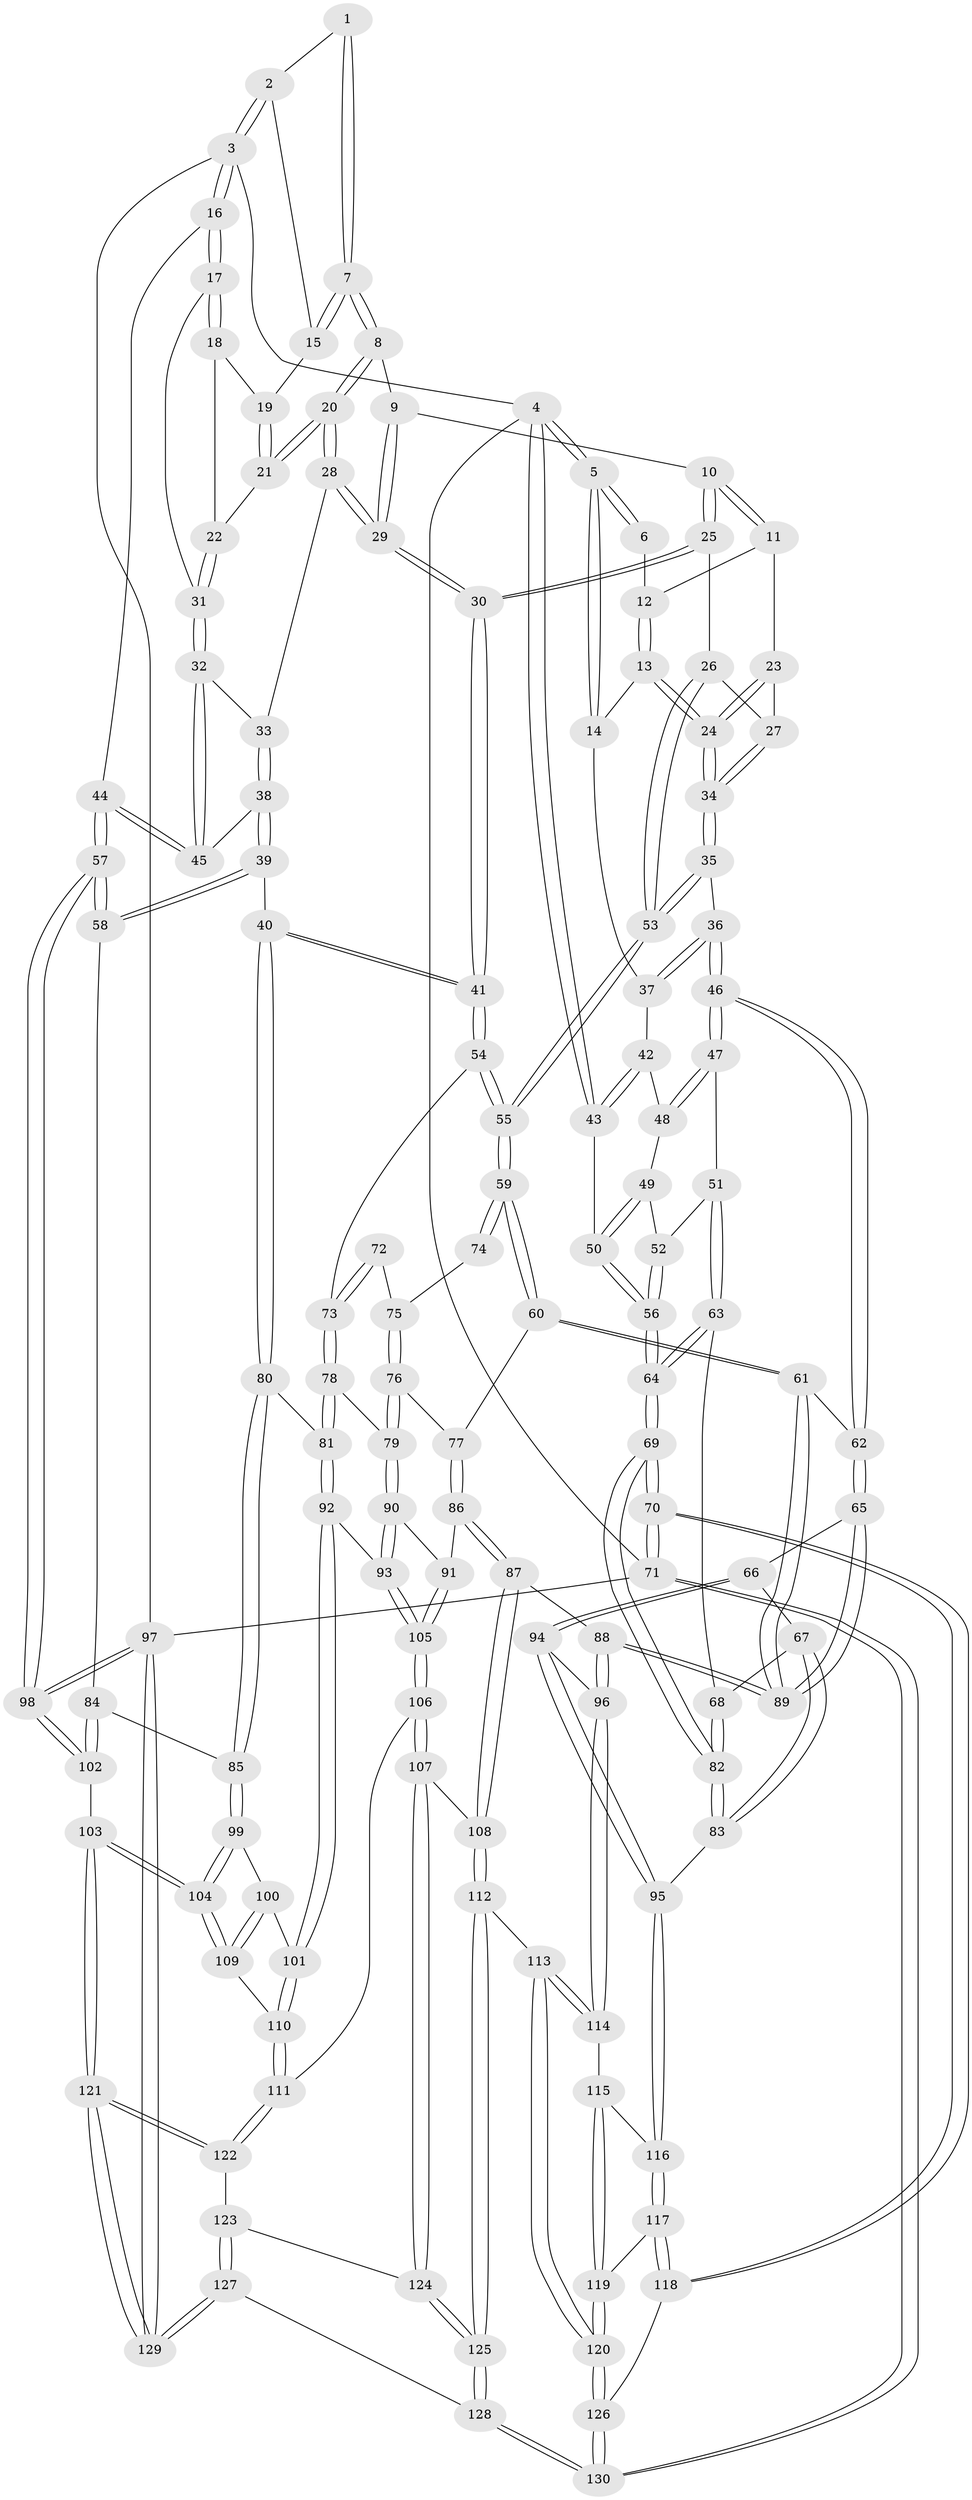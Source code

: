 // Generated by graph-tools (version 1.1) at 2025/02/03/09/25 05:02:11]
// undirected, 130 vertices, 322 edges
graph export_dot {
graph [start="1"]
  node [color=gray90,style=filled];
  1 [pos="+0.6396804835551986+0"];
  2 [pos="+0.9946081716389823+0"];
  3 [pos="+1+0"];
  4 [pos="+0+0"];
  5 [pos="+0+0"];
  6 [pos="+0.45953320275541043+0"];
  7 [pos="+0.6904113650500426+0.06171636913528248"];
  8 [pos="+0.6862188599207257+0.08037601243829294"];
  9 [pos="+0.6361533562657463+0.0998840743116219"];
  10 [pos="+0.626528360510162+0.10185411234473164"];
  11 [pos="+0.5792482717759159+0.07387166206659487"];
  12 [pos="+0.4596522583862893+0"];
  13 [pos="+0.3795647821267546+0.0939056073121771"];
  14 [pos="+0.19837921090574082+0.1059178834709842"];
  15 [pos="+0.8687392017655856+0"];
  16 [pos="+1+0"];
  17 [pos="+0.9239522163859025+0.15164535901199858"];
  18 [pos="+0.8959302088186063+0.10238238568669289"];
  19 [pos="+0.8649978167637301+0"];
  20 [pos="+0.7664533897366784+0.12098830812133797"];
  21 [pos="+0.784191568792123+0.11631457143338478"];
  22 [pos="+0.7891104808305349+0.11988319010136464"];
  23 [pos="+0.5246822571100054+0.12600029643988186"];
  24 [pos="+0.39051560007872715+0.1194166034824392"];
  25 [pos="+0.6100080619538617+0.24077610852977413"];
  26 [pos="+0.5761756926479638+0.24196643483096822"];
  27 [pos="+0.5287587040694892+0.16277002629409282"];
  28 [pos="+0.7306460929048803+0.19933585468225218"];
  29 [pos="+0.7206994741326836+0.20579631671312615"];
  30 [pos="+0.6572697398411963+0.27160537726082584"];
  31 [pos="+0.8801421089551883+0.20965728779349413"];
  32 [pos="+0.8800217729145291+0.21479683968184426"];
  33 [pos="+0.7586325161607907+0.21462612553971513"];
  34 [pos="+0.3952501281187322+0.2292991590716246"];
  35 [pos="+0.3905531460089123+0.2840548126505107"];
  36 [pos="+0.27004984245915786+0.298149784860746"];
  37 [pos="+0.2006365437013171+0.18588225086397955"];
  38 [pos="+0.8181728887887156+0.32093898969269635"];
  39 [pos="+0.7774401454679263+0.41649634503174604"];
  40 [pos="+0.7739416753129115+0.4182963951652565"];
  41 [pos="+0.710832234905142+0.40160890974769553"];
  42 [pos="+0.08857540685795613+0.2384263125519507"];
  43 [pos="+0+0"];
  44 [pos="+1+0.3900513332562947"];
  45 [pos="+0.8821135945824969+0.22596332360114543"];
  46 [pos="+0.20508876800148174+0.3718051885578239"];
  47 [pos="+0.1534528633006983+0.3748644165258234"];
  48 [pos="+0.08864011432512214+0.23919363401443708"];
  49 [pos="+0.041038401896244296+0.29942812489843595"];
  50 [pos="+0+0.05101521680860606"];
  51 [pos="+0.12618338806117563+0.388147202563704"];
  52 [pos="+0.045120463823819505+0.3381584912295531"];
  53 [pos="+0.4250907165712523+0.3125599770079429"];
  54 [pos="+0.7104272124047875+0.4018004774331055"];
  55 [pos="+0.4321378186626677+0.33285576544547324"];
  56 [pos="+0+0.37082042452382424"];
  57 [pos="+1+0.42671044340470904"];
  58 [pos="+1+0.4309092600365449"];
  59 [pos="+0.4391238764410872+0.449056502054266"];
  60 [pos="+0.42792958277952936+0.4754968509973337"];
  61 [pos="+0.4234244520973827+0.47930622604440604"];
  62 [pos="+0.24078871309671368+0.45082718943038796"];
  63 [pos="+0.0758196275160027+0.45189238325904185"];
  64 [pos="+0+0.4218107371158046"];
  65 [pos="+0.22574625288530414+0.5508149272909193"];
  66 [pos="+0.1856673709489499+0.5685616769122079"];
  67 [pos="+0.09469817534908838+0.502209553030121"];
  68 [pos="+0.08120169269021647+0.4825152820393601"];
  69 [pos="+0+0.6616346431386868"];
  70 [pos="+0+0.9811454362156136"];
  71 [pos="+0+1"];
  72 [pos="+0.6462001834234055+0.4272329653957611"];
  73 [pos="+0.7013725084235883+0.40913583747914306"];
  74 [pos="+0.526414183356421+0.45435843600301173"];
  75 [pos="+0.5664938354878509+0.5109909747600755"];
  76 [pos="+0.5747137478593602+0.5621999598114577"];
  77 [pos="+0.4929058830268553+0.5366838907318012"];
  78 [pos="+0.6155242750446466+0.5591462787016266"];
  79 [pos="+0.5924799618251917+0.5757709576165201"];
  80 [pos="+0.7935303872178425+0.5703674631211366"];
  81 [pos="+0.7354248881461699+0.6077198465099553"];
  82 [pos="+0+0.6594426917459784"];
  83 [pos="+0.048666812635075364+0.6830728588198955"];
  84 [pos="+0.87961786434647+0.6162559890107233"];
  85 [pos="+0.8317171935950624+0.606103559126132"];
  86 [pos="+0.4987059311126726+0.6544924939625715"];
  87 [pos="+0.37075080979763203+0.6706492131830053"];
  88 [pos="+0.3574455917414834+0.6544243183439625"];
  89 [pos="+0.3510648531838379+0.6239755874964189"];
  90 [pos="+0.5888588299511538+0.6065242376153884"];
  91 [pos="+0.5181397739358558+0.6595306609627485"];
  92 [pos="+0.6795352761611313+0.6804971088524433"];
  93 [pos="+0.6602292954406116+0.6775841326202382"];
  94 [pos="+0.12261942577120696+0.6816410969893412"];
  95 [pos="+0.0775781813522393+0.6941550991427112"];
  96 [pos="+0.20000771695266656+0.7171332962461643"];
  97 [pos="+1+1"];
  98 [pos="+1+0.8006208907575023"];
  99 [pos="+0.8154527464051826+0.6747659071698332"];
  100 [pos="+0.7783977288888158+0.7053610779965996"];
  101 [pos="+0.6922067955769635+0.7037703563574695"];
  102 [pos="+1+0.7942529891420236"];
  103 [pos="+0.9067531763108232+0.8342102798000469"];
  104 [pos="+0.8644691585384879+0.8094973538199739"];
  105 [pos="+0.5596492954873774+0.7489890673185863"];
  106 [pos="+0.5510465065218747+0.803893241676745"];
  107 [pos="+0.5442448696005138+0.8096992873339941"];
  108 [pos="+0.3854415165652964+0.7791086660153724"];
  109 [pos="+0.7765905320540607+0.7929334605962829"];
  110 [pos="+0.70683403901434+0.8018309101105341"];
  111 [pos="+0.6907183523019662+0.8213551172028115"];
  112 [pos="+0.33125819588827954+0.8652778598731556"];
  113 [pos="+0.3122911582640139+0.8627076203184011"];
  114 [pos="+0.2229098967228458+0.7870494279665938"];
  115 [pos="+0.15082973025757906+0.8340543063617601"];
  116 [pos="+0.08014454984145102+0.7226021557276305"];
  117 [pos="+0.04742987997084991+0.8595257767703367"];
  118 [pos="+0+0.9085701946824654"];
  119 [pos="+0.14220565871020904+0.8779151957311077"];
  120 [pos="+0.17076156796400918+0.9216204006341647"];
  121 [pos="+0.8340240189755926+0.9743579308539372"];
  122 [pos="+0.690967587231977+0.8232025070583051"];
  123 [pos="+0.6672458283217075+0.9107532930542522"];
  124 [pos="+0.5394347611725449+0.8752563793891465"];
  125 [pos="+0.45690570654563+1"];
  126 [pos="+0.14884094511060755+0.9977211713475721"];
  127 [pos="+0.6799200989372086+1"];
  128 [pos="+0.458423409617572+1"];
  129 [pos="+0.7757250121729431+1"];
  130 [pos="+0.2056449600543062+1"];
  1 -- 2;
  1 -- 7;
  1 -- 7;
  2 -- 3;
  2 -- 3;
  2 -- 15;
  3 -- 4;
  3 -- 16;
  3 -- 16;
  3 -- 97;
  4 -- 5;
  4 -- 5;
  4 -- 43;
  4 -- 43;
  4 -- 71;
  5 -- 6;
  5 -- 6;
  5 -- 14;
  5 -- 14;
  6 -- 12;
  7 -- 8;
  7 -- 8;
  7 -- 15;
  7 -- 15;
  8 -- 9;
  8 -- 20;
  8 -- 20;
  9 -- 10;
  9 -- 29;
  9 -- 29;
  10 -- 11;
  10 -- 11;
  10 -- 25;
  10 -- 25;
  11 -- 12;
  11 -- 23;
  12 -- 13;
  12 -- 13;
  13 -- 14;
  13 -- 24;
  13 -- 24;
  14 -- 37;
  15 -- 19;
  16 -- 17;
  16 -- 17;
  16 -- 44;
  17 -- 18;
  17 -- 18;
  17 -- 31;
  18 -- 19;
  18 -- 22;
  19 -- 21;
  19 -- 21;
  20 -- 21;
  20 -- 21;
  20 -- 28;
  20 -- 28;
  21 -- 22;
  22 -- 31;
  22 -- 31;
  23 -- 24;
  23 -- 24;
  23 -- 27;
  24 -- 34;
  24 -- 34;
  25 -- 26;
  25 -- 30;
  25 -- 30;
  26 -- 27;
  26 -- 53;
  26 -- 53;
  27 -- 34;
  27 -- 34;
  28 -- 29;
  28 -- 29;
  28 -- 33;
  29 -- 30;
  29 -- 30;
  30 -- 41;
  30 -- 41;
  31 -- 32;
  31 -- 32;
  32 -- 33;
  32 -- 45;
  32 -- 45;
  33 -- 38;
  33 -- 38;
  34 -- 35;
  34 -- 35;
  35 -- 36;
  35 -- 53;
  35 -- 53;
  36 -- 37;
  36 -- 37;
  36 -- 46;
  36 -- 46;
  37 -- 42;
  38 -- 39;
  38 -- 39;
  38 -- 45;
  39 -- 40;
  39 -- 58;
  39 -- 58;
  40 -- 41;
  40 -- 41;
  40 -- 80;
  40 -- 80;
  41 -- 54;
  41 -- 54;
  42 -- 43;
  42 -- 43;
  42 -- 48;
  43 -- 50;
  44 -- 45;
  44 -- 45;
  44 -- 57;
  44 -- 57;
  46 -- 47;
  46 -- 47;
  46 -- 62;
  46 -- 62;
  47 -- 48;
  47 -- 48;
  47 -- 51;
  48 -- 49;
  49 -- 50;
  49 -- 50;
  49 -- 52;
  50 -- 56;
  50 -- 56;
  51 -- 52;
  51 -- 63;
  51 -- 63;
  52 -- 56;
  52 -- 56;
  53 -- 55;
  53 -- 55;
  54 -- 55;
  54 -- 55;
  54 -- 73;
  55 -- 59;
  55 -- 59;
  56 -- 64;
  56 -- 64;
  57 -- 58;
  57 -- 58;
  57 -- 98;
  57 -- 98;
  58 -- 84;
  59 -- 60;
  59 -- 60;
  59 -- 74;
  59 -- 74;
  60 -- 61;
  60 -- 61;
  60 -- 77;
  61 -- 62;
  61 -- 89;
  61 -- 89;
  62 -- 65;
  62 -- 65;
  63 -- 64;
  63 -- 64;
  63 -- 68;
  64 -- 69;
  64 -- 69;
  65 -- 66;
  65 -- 89;
  65 -- 89;
  66 -- 67;
  66 -- 94;
  66 -- 94;
  67 -- 68;
  67 -- 83;
  67 -- 83;
  68 -- 82;
  68 -- 82;
  69 -- 70;
  69 -- 70;
  69 -- 82;
  69 -- 82;
  70 -- 71;
  70 -- 71;
  70 -- 118;
  70 -- 118;
  71 -- 130;
  71 -- 130;
  71 -- 97;
  72 -- 73;
  72 -- 73;
  72 -- 75;
  73 -- 78;
  73 -- 78;
  74 -- 75;
  75 -- 76;
  75 -- 76;
  76 -- 77;
  76 -- 79;
  76 -- 79;
  77 -- 86;
  77 -- 86;
  78 -- 79;
  78 -- 81;
  78 -- 81;
  79 -- 90;
  79 -- 90;
  80 -- 81;
  80 -- 85;
  80 -- 85;
  81 -- 92;
  81 -- 92;
  82 -- 83;
  82 -- 83;
  83 -- 95;
  84 -- 85;
  84 -- 102;
  84 -- 102;
  85 -- 99;
  85 -- 99;
  86 -- 87;
  86 -- 87;
  86 -- 91;
  87 -- 88;
  87 -- 108;
  87 -- 108;
  88 -- 89;
  88 -- 89;
  88 -- 96;
  88 -- 96;
  90 -- 91;
  90 -- 93;
  90 -- 93;
  91 -- 105;
  91 -- 105;
  92 -- 93;
  92 -- 101;
  92 -- 101;
  93 -- 105;
  93 -- 105;
  94 -- 95;
  94 -- 95;
  94 -- 96;
  95 -- 116;
  95 -- 116;
  96 -- 114;
  96 -- 114;
  97 -- 98;
  97 -- 98;
  97 -- 129;
  97 -- 129;
  98 -- 102;
  98 -- 102;
  99 -- 100;
  99 -- 104;
  99 -- 104;
  100 -- 101;
  100 -- 109;
  100 -- 109;
  101 -- 110;
  101 -- 110;
  102 -- 103;
  103 -- 104;
  103 -- 104;
  103 -- 121;
  103 -- 121;
  104 -- 109;
  104 -- 109;
  105 -- 106;
  105 -- 106;
  106 -- 107;
  106 -- 107;
  106 -- 111;
  107 -- 108;
  107 -- 124;
  107 -- 124;
  108 -- 112;
  108 -- 112;
  109 -- 110;
  110 -- 111;
  110 -- 111;
  111 -- 122;
  111 -- 122;
  112 -- 113;
  112 -- 125;
  112 -- 125;
  113 -- 114;
  113 -- 114;
  113 -- 120;
  113 -- 120;
  114 -- 115;
  115 -- 116;
  115 -- 119;
  115 -- 119;
  116 -- 117;
  116 -- 117;
  117 -- 118;
  117 -- 118;
  117 -- 119;
  118 -- 126;
  119 -- 120;
  119 -- 120;
  120 -- 126;
  120 -- 126;
  121 -- 122;
  121 -- 122;
  121 -- 129;
  121 -- 129;
  122 -- 123;
  123 -- 124;
  123 -- 127;
  123 -- 127;
  124 -- 125;
  124 -- 125;
  125 -- 128;
  125 -- 128;
  126 -- 130;
  126 -- 130;
  127 -- 128;
  127 -- 129;
  127 -- 129;
  128 -- 130;
  128 -- 130;
}
